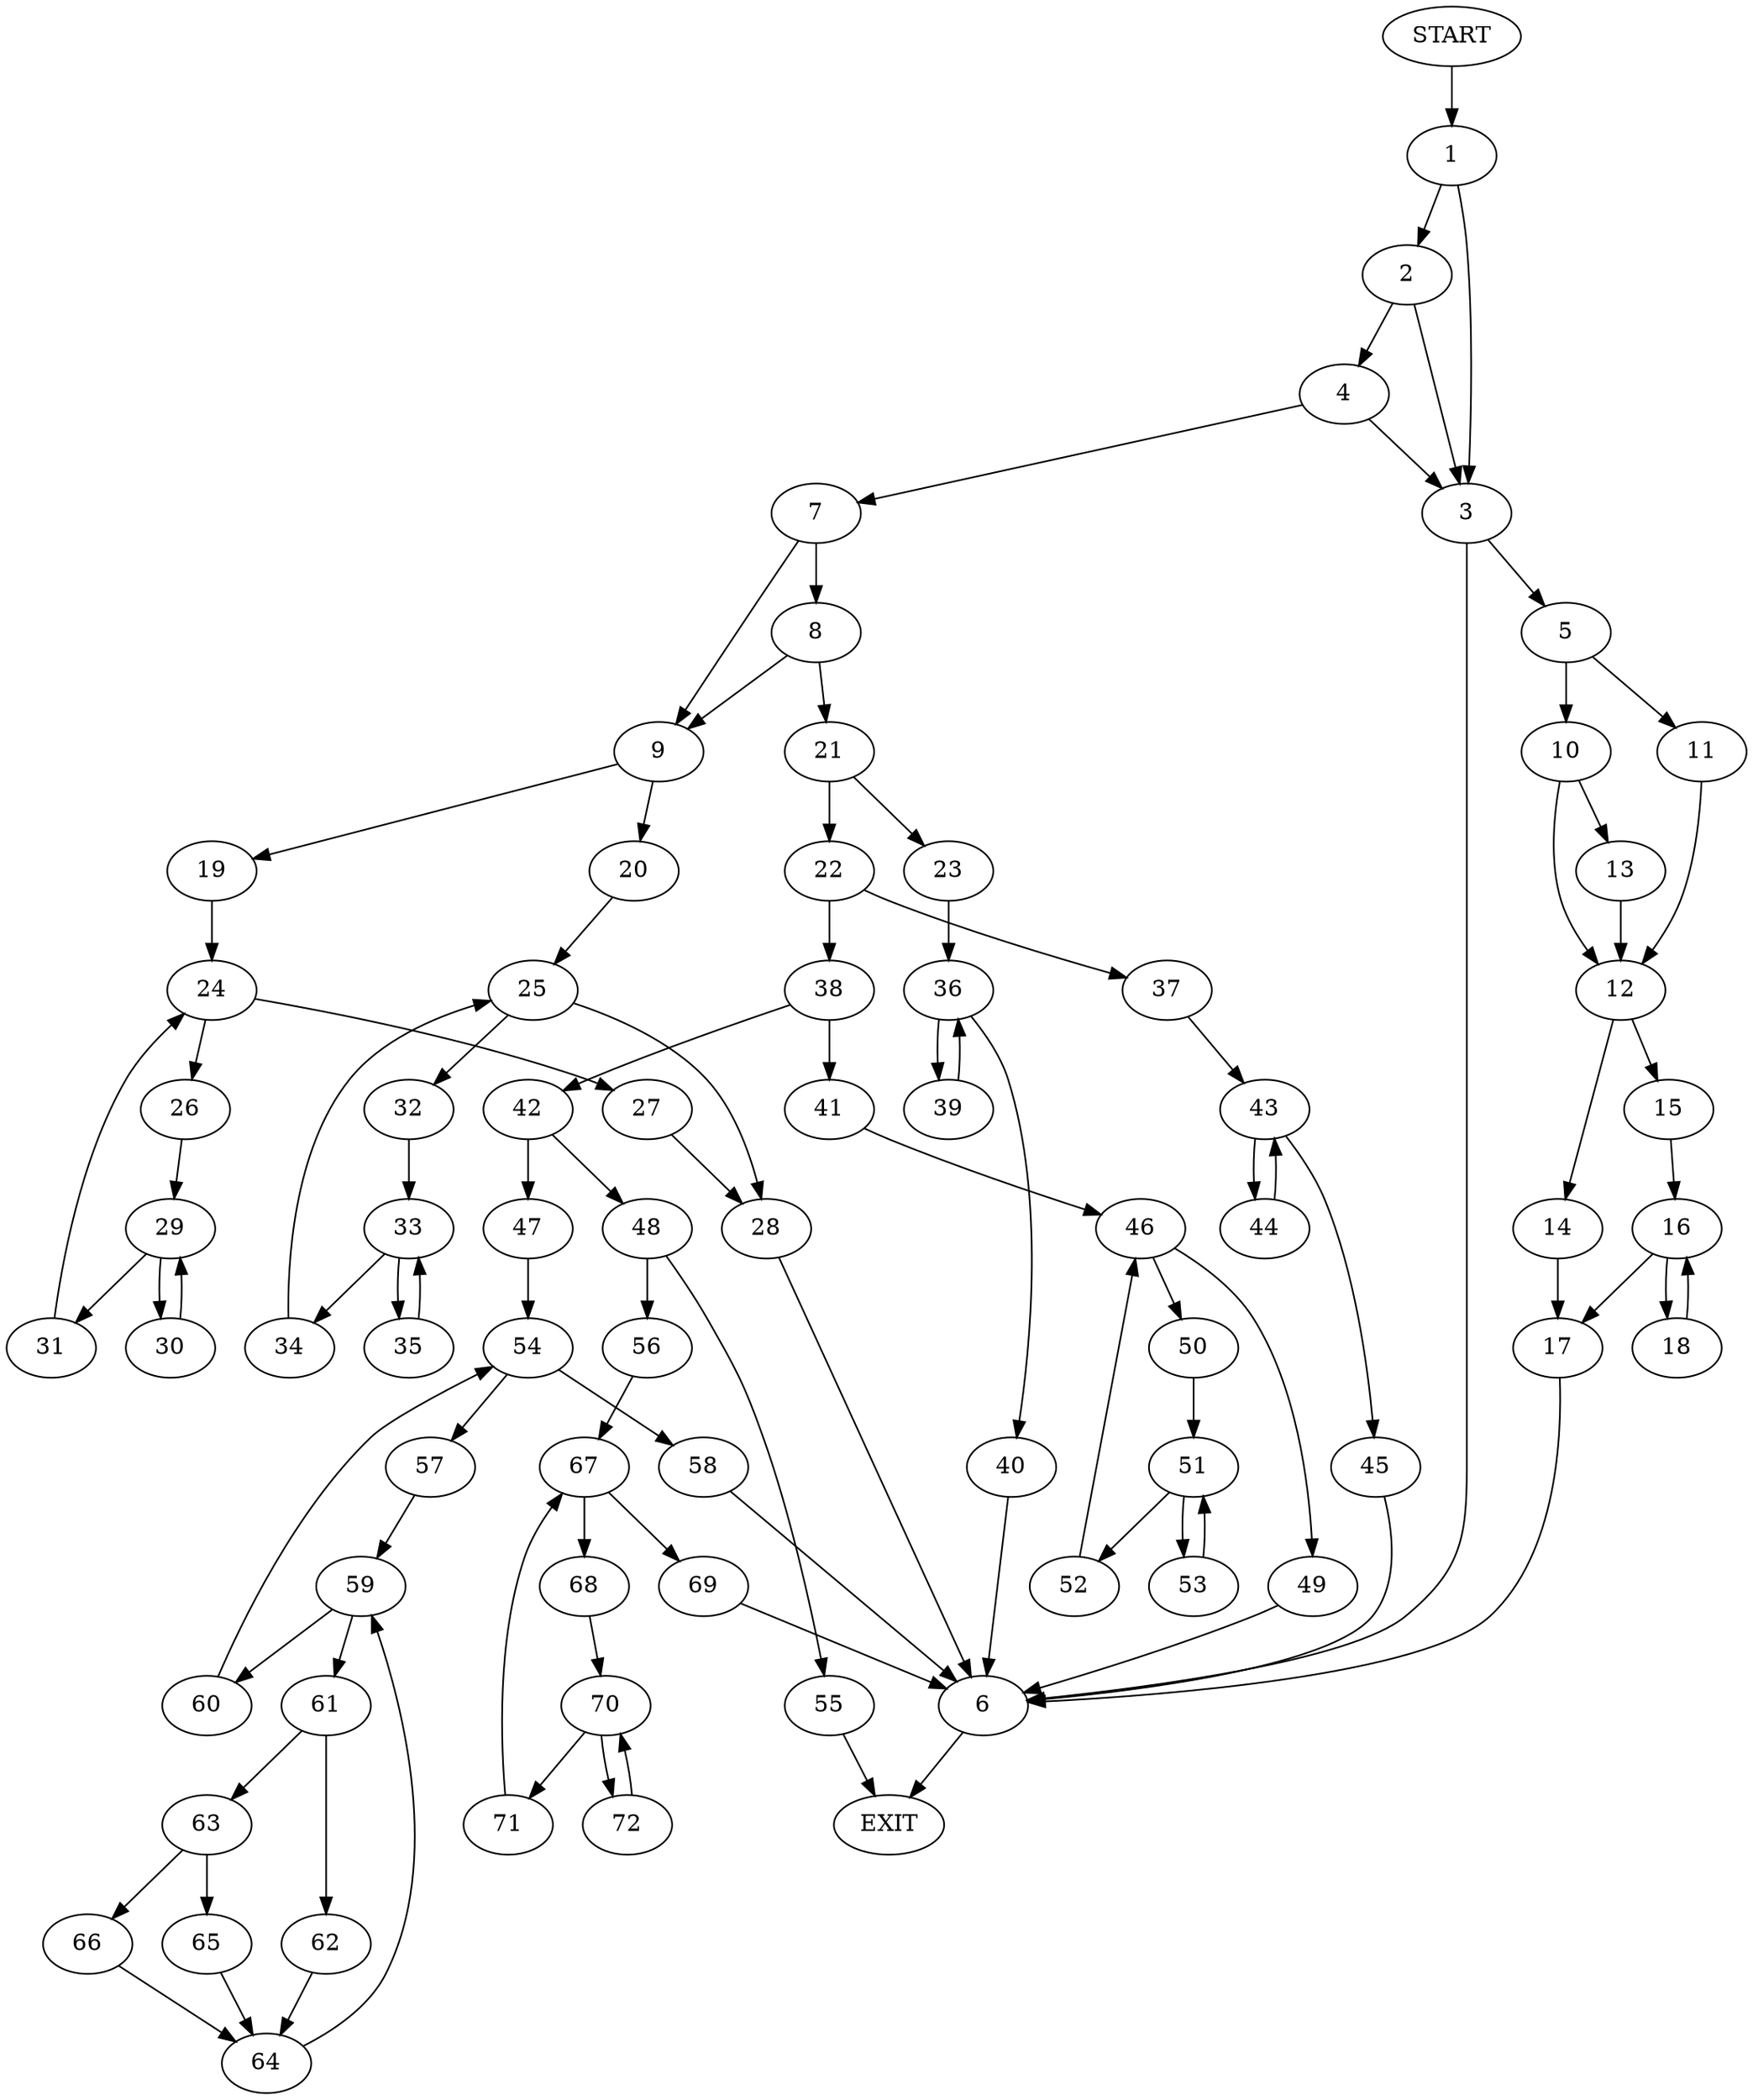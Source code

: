 digraph {
0 [label="START"]
73 [label="EXIT"]
0 -> 1
1 -> 2
1 -> 3
2 -> 4
2 -> 3
3 -> 5
3 -> 6
4 -> 7
4 -> 3
7 -> 8
7 -> 9
5 -> 10
5 -> 11
6 -> 73
10 -> 12
10 -> 13
11 -> 12
12 -> 14
12 -> 15
13 -> 12
15 -> 16
14 -> 17
17 -> 6
16 -> 17
16 -> 18
18 -> 16
9 -> 19
9 -> 20
8 -> 9
8 -> 21
21 -> 22
21 -> 23
19 -> 24
20 -> 25
24 -> 26
24 -> 27
27 -> 28
26 -> 29
29 -> 30
29 -> 31
30 -> 29
31 -> 24
28 -> 6
25 -> 28
25 -> 32
32 -> 33
33 -> 34
33 -> 35
35 -> 33
34 -> 25
23 -> 36
22 -> 37
22 -> 38
36 -> 39
36 -> 40
40 -> 6
39 -> 36
38 -> 41
38 -> 42
37 -> 43
43 -> 44
43 -> 45
45 -> 6
44 -> 43
41 -> 46
42 -> 47
42 -> 48
46 -> 49
46 -> 50
49 -> 6
50 -> 51
51 -> 52
51 -> 53
53 -> 51
52 -> 46
47 -> 54
48 -> 55
48 -> 56
54 -> 57
54 -> 58
57 -> 59
58 -> 6
59 -> 60
59 -> 61
61 -> 62
61 -> 63
60 -> 54
62 -> 64
63 -> 65
63 -> 66
65 -> 64
66 -> 64
64 -> 59
55 -> 73
56 -> 67
67 -> 68
67 -> 69
69 -> 6
68 -> 70
70 -> 71
70 -> 72
72 -> 70
71 -> 67
}

